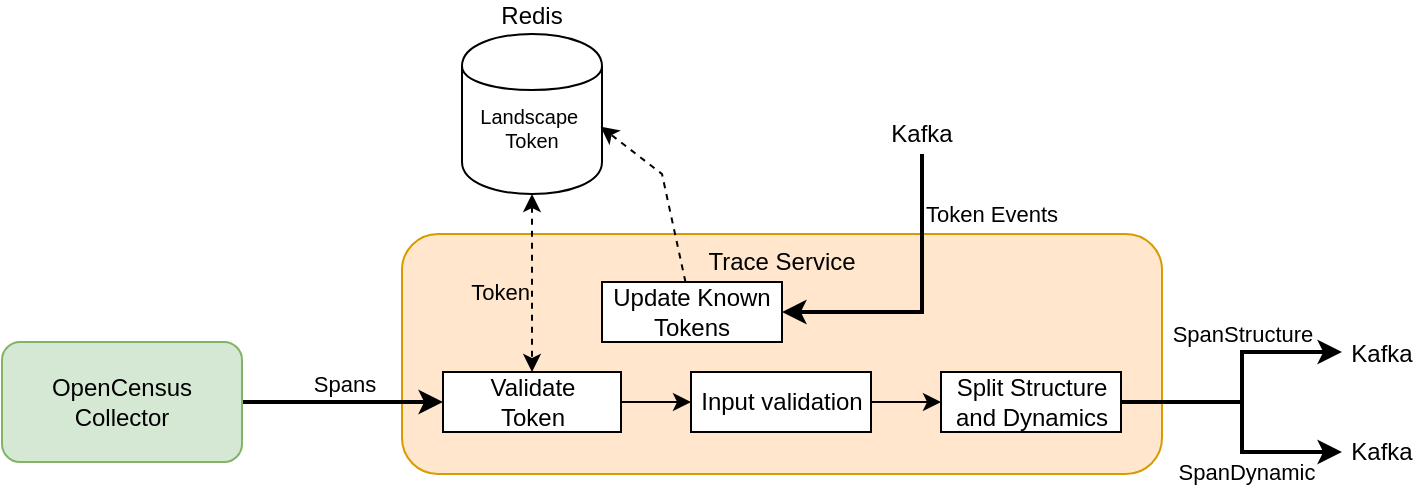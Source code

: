 <mxfile version="14.9.6" type="device"><diagram id="iTUws70f3Cfsyq5cf-gR" name="adapter-service"><mxGraphModel dx="517" dy="802" grid="1" gridSize="10" guides="1" tooltips="1" connect="1" arrows="1" fold="1" page="1" pageScale="1" pageWidth="827" pageHeight="1169" math="0" shadow="0"><root><mxCell id="KHgIsC78do_uO0n3jlSJ-0"/><mxCell id="KHgIsC78do_uO0n3jlSJ-1" parent="KHgIsC78do_uO0n3jlSJ-0"/><mxCell id="8me8fZQcpxBqdFi8FnWx-0" value="Trace Service" style="rounded=1;whiteSpace=wrap;html=1;fillColor=#ffe6cc;strokeColor=#d79b00;verticalAlign=top;" parent="KHgIsC78do_uO0n3jlSJ-1" vertex="1"><mxGeometry x="1120" y="260" width="380" height="120" as="geometry"/></mxCell><mxCell id="PefKdxGtpKVe3ikFe_hI-6" style="edgeStyle=orthogonalEdgeStyle;rounded=0;orthogonalLoop=1;jettySize=auto;html=1;exitX=1;exitY=0.5;exitDx=0;exitDy=0;labelBackgroundColor=none;startArrow=none;startFill=0;strokeWidth=1;" parent="KHgIsC78do_uO0n3jlSJ-1" source="8me8fZQcpxBqdFi8FnWx-17" target="PefKdxGtpKVe3ikFe_hI-5" edge="1"><mxGeometry relative="1" as="geometry"/></mxCell><mxCell id="8me8fZQcpxBqdFi8FnWx-17" value="Validate&lt;br&gt;Token" style="rounded=0;whiteSpace=wrap;html=1;align=center;verticalAlign=middle;" parent="KHgIsC78do_uO0n3jlSJ-1" vertex="1"><mxGeometry x="1140.5" y="329" width="89" height="30" as="geometry"/></mxCell><mxCell id="8me8fZQcpxBqdFi8FnWx-24" value="Spans" style="edgeStyle=orthogonalEdgeStyle;rounded=0;orthogonalLoop=1;jettySize=auto;html=1;strokeWidth=2;labelPosition=center;verticalLabelPosition=top;align=center;verticalAlign=bottom;" parent="KHgIsC78do_uO0n3jlSJ-1" source="8me8fZQcpxBqdFi8FnWx-23" target="8me8fZQcpxBqdFi8FnWx-17" edge="1"><mxGeometry relative="1" as="geometry"/></mxCell><mxCell id="8me8fZQcpxBqdFi8FnWx-23" value="OpenCensus&lt;br&gt;Collector" style="rounded=1;whiteSpace=wrap;html=1;fillColor=#d5e8d4;strokeColor=#82b366;" parent="KHgIsC78do_uO0n3jlSJ-1" vertex="1"><mxGeometry x="920" y="314" width="120" height="60" as="geometry"/></mxCell><mxCell id="PefKdxGtpKVe3ikFe_hI-0" value="" style="group" parent="KHgIsC78do_uO0n3jlSJ-1" vertex="1" connectable="0"><mxGeometry x="1150" y="160" width="70" height="80" as="geometry"/></mxCell><mxCell id="PefKdxGtpKVe3ikFe_hI-1" value="Redis" style="shape=cylinder;whiteSpace=wrap;html=1;boundedLbl=1;backgroundOutline=1;verticalAlign=bottom;labelPosition=center;verticalLabelPosition=top;align=center;" parent="PefKdxGtpKVe3ikFe_hI-0" vertex="1"><mxGeometry width="70" height="80" as="geometry"/></mxCell><mxCell id="PefKdxGtpKVe3ikFe_hI-2" value="Landscape&amp;nbsp;&lt;br&gt;Token" style="text;html=1;strokeColor=none;fillColor=none;align=center;verticalAlign=middle;whiteSpace=wrap;rounded=0;fontSize=10;fontStyle=0" parent="PefKdxGtpKVe3ikFe_hI-0" vertex="1"><mxGeometry y="24" width="70" height="45" as="geometry"/></mxCell><mxCell id="PefKdxGtpKVe3ikFe_hI-4" value="Token" style="edgeStyle=orthogonalEdgeStyle;rounded=0;orthogonalLoop=1;jettySize=auto;html=1;strokeWidth=1;exitX=0.5;exitY=1;exitDx=0;exitDy=0;startArrow=classic;startFill=1;dashed=1;labelBackgroundColor=none;labelPosition=left;verticalLabelPosition=middle;align=right;verticalAlign=middle;" parent="KHgIsC78do_uO0n3jlSJ-1" source="PefKdxGtpKVe3ikFe_hI-1" target="8me8fZQcpxBqdFi8FnWx-17" edge="1"><mxGeometry x="0.091" relative="1" as="geometry"><mxPoint as="offset"/></mxGeometry></mxCell><mxCell id="PefKdxGtpKVe3ikFe_hI-8" style="edgeStyle=orthogonalEdgeStyle;rounded=0;orthogonalLoop=1;jettySize=auto;html=1;exitX=1;exitY=0.5;exitDx=0;exitDy=0;labelBackgroundColor=none;startArrow=none;startFill=0;strokeWidth=1;" parent="KHgIsC78do_uO0n3jlSJ-1" source="PefKdxGtpKVe3ikFe_hI-5" target="PefKdxGtpKVe3ikFe_hI-7" edge="1"><mxGeometry relative="1" as="geometry"/></mxCell><mxCell id="PefKdxGtpKVe3ikFe_hI-5" value="Input validation" style="rounded=0;whiteSpace=wrap;html=1;" parent="KHgIsC78do_uO0n3jlSJ-1" vertex="1"><mxGeometry x="1264.5" y="329" width="90" height="30" as="geometry"/></mxCell><mxCell id="0oJR8Nc0XcYzCmW3e96K-2" value="SpanStructure" style="edgeStyle=orthogonalEdgeStyle;rounded=0;orthogonalLoop=1;jettySize=auto;html=1;exitX=1;exitY=0.5;exitDx=0;exitDy=0;entryX=0;entryY=0.5;entryDx=0;entryDy=0;labelBackgroundColor=none;startArrow=none;startFill=0;strokeWidth=2;labelPosition=center;verticalLabelPosition=top;align=center;verticalAlign=bottom;" parent="KHgIsC78do_uO0n3jlSJ-1" source="PefKdxGtpKVe3ikFe_hI-7" edge="1"><mxGeometry x="0.262" relative="1" as="geometry"><Array as="points"><mxPoint x="1540" y="344"/><mxPoint x="1540" y="319"/></Array><mxPoint as="offset"/><mxPoint x="1590" y="319" as="targetPoint"/></mxGeometry></mxCell><mxCell id="0oJR8Nc0XcYzCmW3e96K-3" style="edgeStyle=orthogonalEdgeStyle;rounded=0;orthogonalLoop=1;jettySize=auto;html=1;exitX=1;exitY=0.5;exitDx=0;exitDy=0;entryX=0;entryY=0.5;entryDx=0;entryDy=0;labelBackgroundColor=none;startArrow=none;startFill=0;strokeWidth=2;labelPosition=center;verticalLabelPosition=bottom;align=center;verticalAlign=top;" parent="KHgIsC78do_uO0n3jlSJ-1" source="PefKdxGtpKVe3ikFe_hI-7" edge="1"><mxGeometry relative="1" as="geometry"><Array as="points"><mxPoint x="1540" y="344"/><mxPoint x="1540" y="369"/></Array><mxPoint x="1590" y="369" as="targetPoint"/></mxGeometry></mxCell><mxCell id="0oJR8Nc0XcYzCmW3e96K-4" value="SpanDynamic" style="edgeLabel;html=1;align=center;verticalAlign=middle;resizable=0;points=[];" parent="0oJR8Nc0XcYzCmW3e96K-3" vertex="1" connectable="0"><mxGeometry x="0.292" relative="1" as="geometry"><mxPoint y="10" as="offset"/></mxGeometry></mxCell><mxCell id="PefKdxGtpKVe3ikFe_hI-7" value="Split Structure and Dynamics" style="rounded=0;whiteSpace=wrap;html=1;" parent="KHgIsC78do_uO0n3jlSJ-1" vertex="1"><mxGeometry x="1389.5" y="329" width="90" height="30" as="geometry"/></mxCell><mxCell id="0oJR8Nc0XcYzCmW3e96K-0" value="Kafka" style="text;html=1;strokeColor=none;fillColor=none;align=center;verticalAlign=middle;whiteSpace=wrap;rounded=0;" parent="KHgIsC78do_uO0n3jlSJ-1" vertex="1"><mxGeometry x="1590" y="310" width="40" height="20" as="geometry"/></mxCell><mxCell id="0oJR8Nc0XcYzCmW3e96K-1" value="Kafka" style="text;html=1;strokeColor=none;fillColor=none;align=center;verticalAlign=middle;whiteSpace=wrap;rounded=0;" parent="KHgIsC78do_uO0n3jlSJ-1" vertex="1"><mxGeometry x="1590" y="359" width="40" height="20" as="geometry"/></mxCell><mxCell id="VzgThIAwCnjj2qV5FfEY-0" value="Token Events" style="edgeStyle=orthogonalEdgeStyle;rounded=0;orthogonalLoop=1;jettySize=auto;html=1;labelBackgroundColor=none;startArrow=none;startFill=0;strokeWidth=2;labelPosition=right;verticalLabelPosition=middle;align=left;verticalAlign=middle;entryX=1;entryY=0.5;entryDx=0;entryDy=0;" parent="KHgIsC78do_uO0n3jlSJ-1" target="bO4xX8gyoQ3XS3rEU7bK-0" edge="1"><mxGeometry x="-0.597" relative="1" as="geometry"><mxPoint x="1380" y="220" as="sourcePoint"/><Array as="points"><mxPoint x="1380" y="299"/></Array><mxPoint as="offset"/></mxGeometry></mxCell><mxCell id="bO4xX8gyoQ3XS3rEU7bK-6" style="rounded=0;orthogonalLoop=1;jettySize=auto;html=1;entryX=0.99;entryY=0.579;entryDx=0;entryDy=0;strokeWidth=1;entryPerimeter=0;dashed=1;" parent="KHgIsC78do_uO0n3jlSJ-1" source="bO4xX8gyoQ3XS3rEU7bK-0" target="PefKdxGtpKVe3ikFe_hI-1" edge="1"><mxGeometry relative="1" as="geometry"><Array as="points"><mxPoint x="1250" y="230"/></Array></mxGeometry></mxCell><mxCell id="bO4xX8gyoQ3XS3rEU7bK-0" value="Update Known Tokens" style="rounded=0;whiteSpace=wrap;html=1;" parent="KHgIsC78do_uO0n3jlSJ-1" vertex="1"><mxGeometry x="1220" y="284" width="90" height="30" as="geometry"/></mxCell><mxCell id="bO4xX8gyoQ3XS3rEU7bK-5" value="Kafka" style="text;html=1;strokeColor=none;fillColor=none;align=center;verticalAlign=middle;whiteSpace=wrap;rounded=0;" parent="KHgIsC78do_uO0n3jlSJ-1" vertex="1"><mxGeometry x="1360" y="200" width="40" height="20" as="geometry"/></mxCell></root></mxGraphModel></diagram></mxfile>